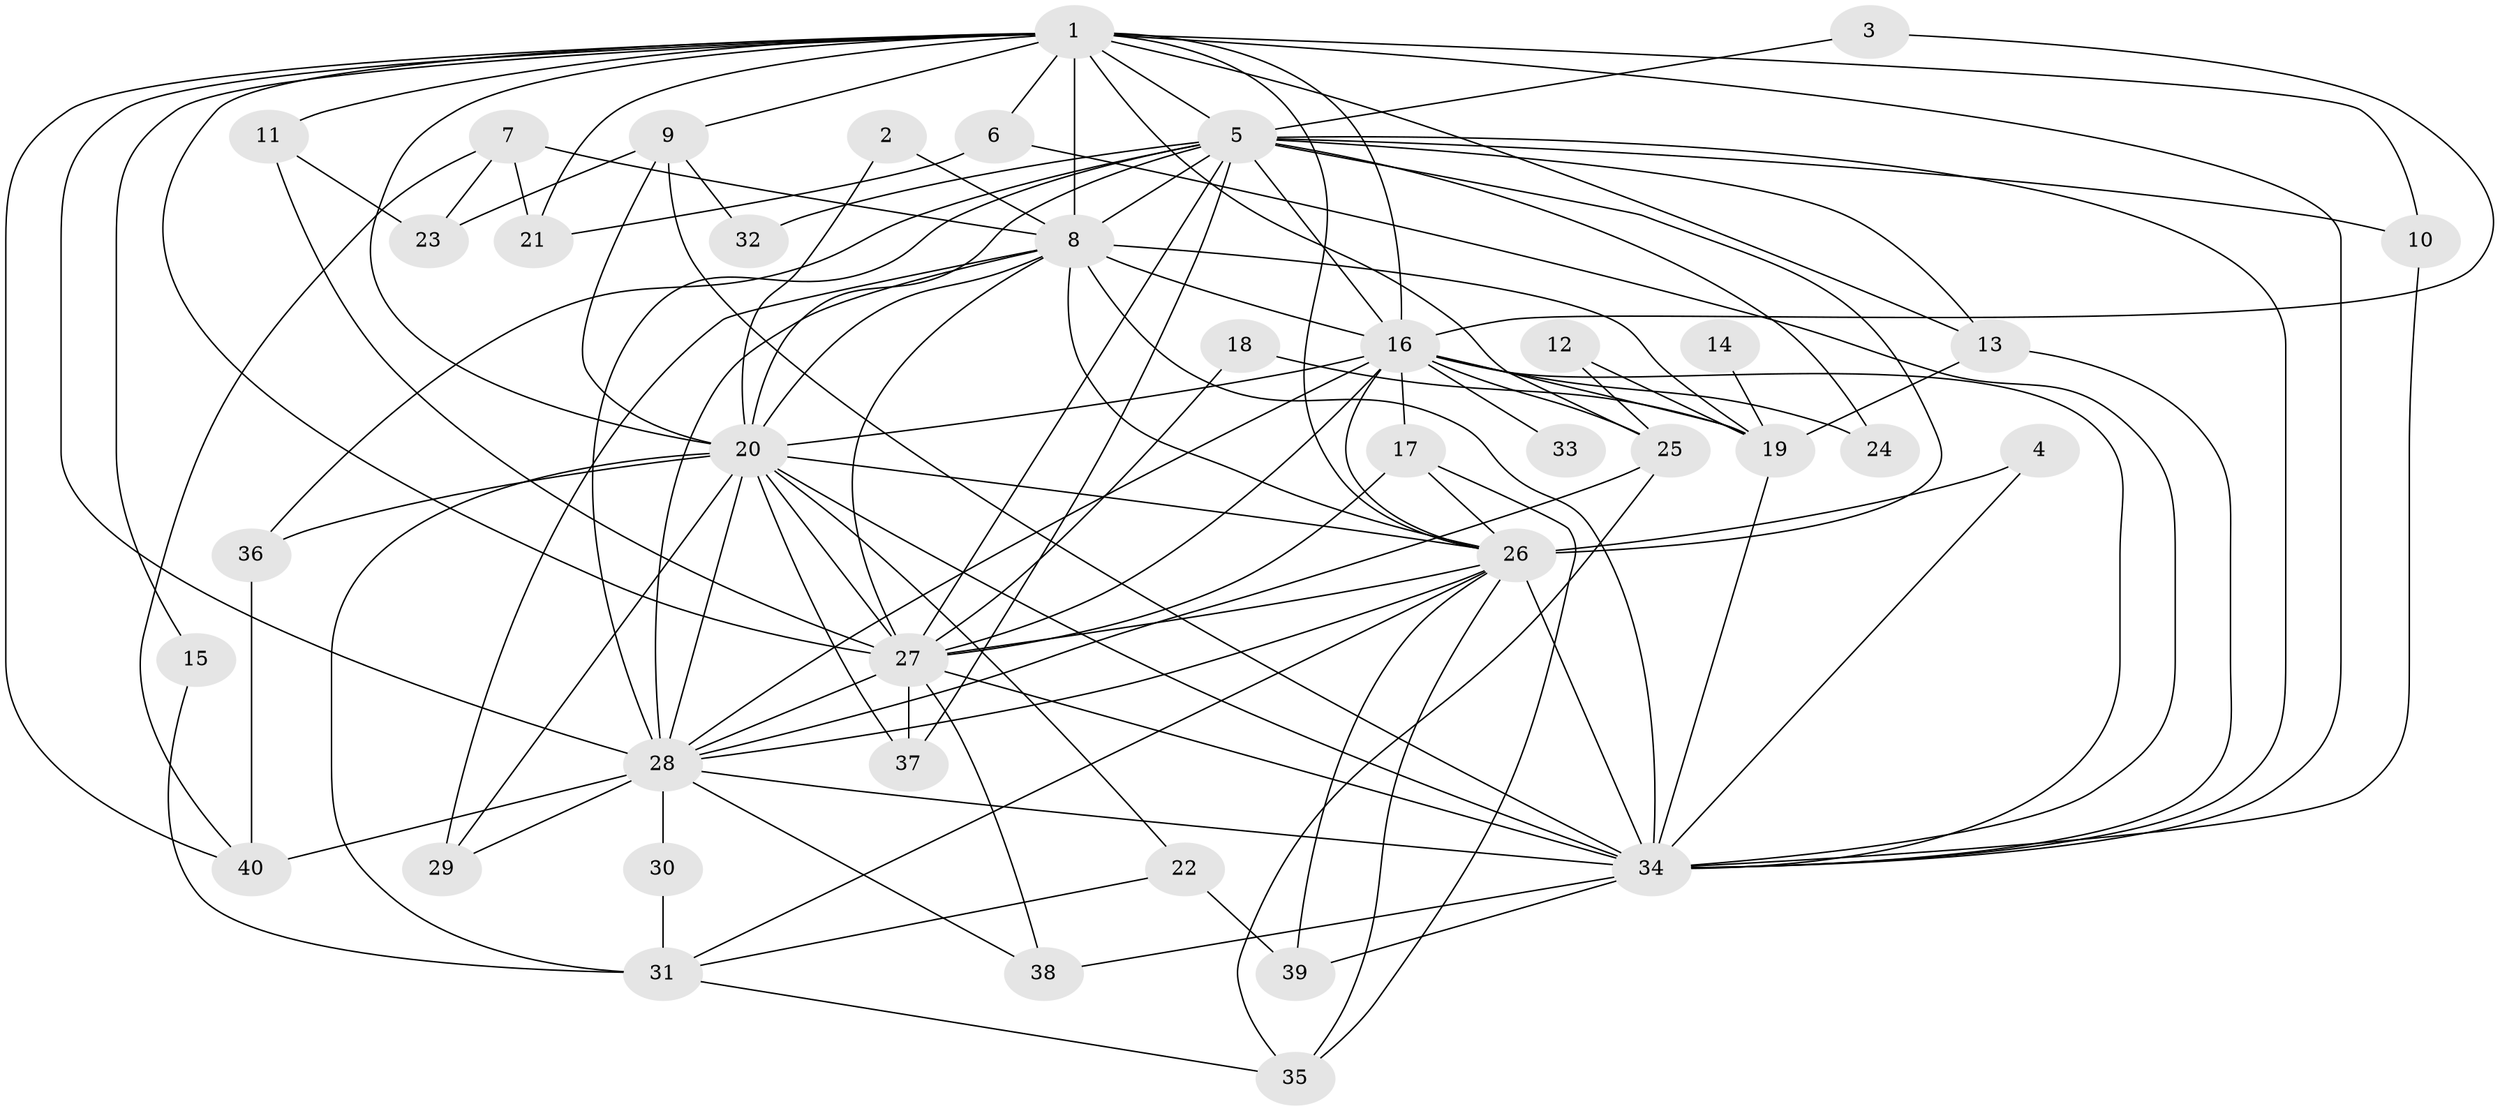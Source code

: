 // original degree distribution, {19: 0.02531645569620253, 18: 0.0379746835443038, 21: 0.012658227848101266, 20: 0.02531645569620253, 12: 0.012658227848101266, 17: 0.012658227848101266, 2: 0.620253164556962, 4: 0.0759493670886076, 8: 0.012658227848101266, 6: 0.0379746835443038, 5: 0.012658227848101266, 3: 0.10126582278481013, 7: 0.012658227848101266}
// Generated by graph-tools (version 1.1) at 2025/01/03/09/25 03:01:29]
// undirected, 40 vertices, 112 edges
graph export_dot {
graph [start="1"]
  node [color=gray90,style=filled];
  1;
  2;
  3;
  4;
  5;
  6;
  7;
  8;
  9;
  10;
  11;
  12;
  13;
  14;
  15;
  16;
  17;
  18;
  19;
  20;
  21;
  22;
  23;
  24;
  25;
  26;
  27;
  28;
  29;
  30;
  31;
  32;
  33;
  34;
  35;
  36;
  37;
  38;
  39;
  40;
  1 -- 5 [weight=2.0];
  1 -- 6 [weight=1.0];
  1 -- 8 [weight=3.0];
  1 -- 9 [weight=1.0];
  1 -- 10 [weight=1.0];
  1 -- 11 [weight=1.0];
  1 -- 13 [weight=1.0];
  1 -- 15 [weight=1.0];
  1 -- 16 [weight=3.0];
  1 -- 20 [weight=2.0];
  1 -- 21 [weight=1.0];
  1 -- 25 [weight=2.0];
  1 -- 26 [weight=3.0];
  1 -- 27 [weight=2.0];
  1 -- 28 [weight=3.0];
  1 -- 34 [weight=2.0];
  1 -- 40 [weight=1.0];
  2 -- 8 [weight=1.0];
  2 -- 20 [weight=1.0];
  3 -- 5 [weight=1.0];
  3 -- 16 [weight=1.0];
  4 -- 26 [weight=1.0];
  4 -- 34 [weight=1.0];
  5 -- 8 [weight=2.0];
  5 -- 10 [weight=2.0];
  5 -- 13 [weight=1.0];
  5 -- 16 [weight=1.0];
  5 -- 20 [weight=1.0];
  5 -- 24 [weight=1.0];
  5 -- 26 [weight=1.0];
  5 -- 27 [weight=1.0];
  5 -- 28 [weight=1.0];
  5 -- 32 [weight=1.0];
  5 -- 34 [weight=1.0];
  5 -- 36 [weight=1.0];
  5 -- 37 [weight=1.0];
  6 -- 21 [weight=1.0];
  6 -- 34 [weight=1.0];
  7 -- 8 [weight=2.0];
  7 -- 21 [weight=1.0];
  7 -- 23 [weight=1.0];
  7 -- 40 [weight=1.0];
  8 -- 16 [weight=1.0];
  8 -- 19 [weight=1.0];
  8 -- 20 [weight=1.0];
  8 -- 26 [weight=2.0];
  8 -- 27 [weight=1.0];
  8 -- 28 [weight=2.0];
  8 -- 29 [weight=1.0];
  8 -- 34 [weight=2.0];
  9 -- 20 [weight=1.0];
  9 -- 23 [weight=1.0];
  9 -- 32 [weight=1.0];
  9 -- 34 [weight=2.0];
  10 -- 34 [weight=1.0];
  11 -- 23 [weight=1.0];
  11 -- 27 [weight=1.0];
  12 -- 19 [weight=1.0];
  12 -- 25 [weight=1.0];
  13 -- 19 [weight=1.0];
  13 -- 34 [weight=1.0];
  14 -- 19 [weight=1.0];
  15 -- 31 [weight=1.0];
  16 -- 17 [weight=1.0];
  16 -- 19 [weight=1.0];
  16 -- 20 [weight=1.0];
  16 -- 24 [weight=1.0];
  16 -- 25 [weight=1.0];
  16 -- 26 [weight=1.0];
  16 -- 27 [weight=3.0];
  16 -- 28 [weight=1.0];
  16 -- 33 [weight=1.0];
  16 -- 34 [weight=1.0];
  17 -- 26 [weight=1.0];
  17 -- 27 [weight=1.0];
  17 -- 35 [weight=1.0];
  18 -- 19 [weight=1.0];
  18 -- 27 [weight=1.0];
  19 -- 34 [weight=1.0];
  20 -- 22 [weight=1.0];
  20 -- 26 [weight=3.0];
  20 -- 27 [weight=1.0];
  20 -- 28 [weight=1.0];
  20 -- 29 [weight=1.0];
  20 -- 31 [weight=2.0];
  20 -- 34 [weight=2.0];
  20 -- 36 [weight=1.0];
  20 -- 37 [weight=1.0];
  22 -- 31 [weight=1.0];
  22 -- 39 [weight=1.0];
  25 -- 28 [weight=1.0];
  25 -- 35 [weight=1.0];
  26 -- 27 [weight=1.0];
  26 -- 28 [weight=1.0];
  26 -- 31 [weight=1.0];
  26 -- 34 [weight=1.0];
  26 -- 35 [weight=1.0];
  26 -- 39 [weight=1.0];
  27 -- 28 [weight=1.0];
  27 -- 34 [weight=1.0];
  27 -- 37 [weight=2.0];
  27 -- 38 [weight=1.0];
  28 -- 29 [weight=1.0];
  28 -- 30 [weight=1.0];
  28 -- 34 [weight=1.0];
  28 -- 38 [weight=1.0];
  28 -- 40 [weight=3.0];
  30 -- 31 [weight=1.0];
  31 -- 35 [weight=1.0];
  34 -- 38 [weight=1.0];
  34 -- 39 [weight=1.0];
  36 -- 40 [weight=1.0];
}
